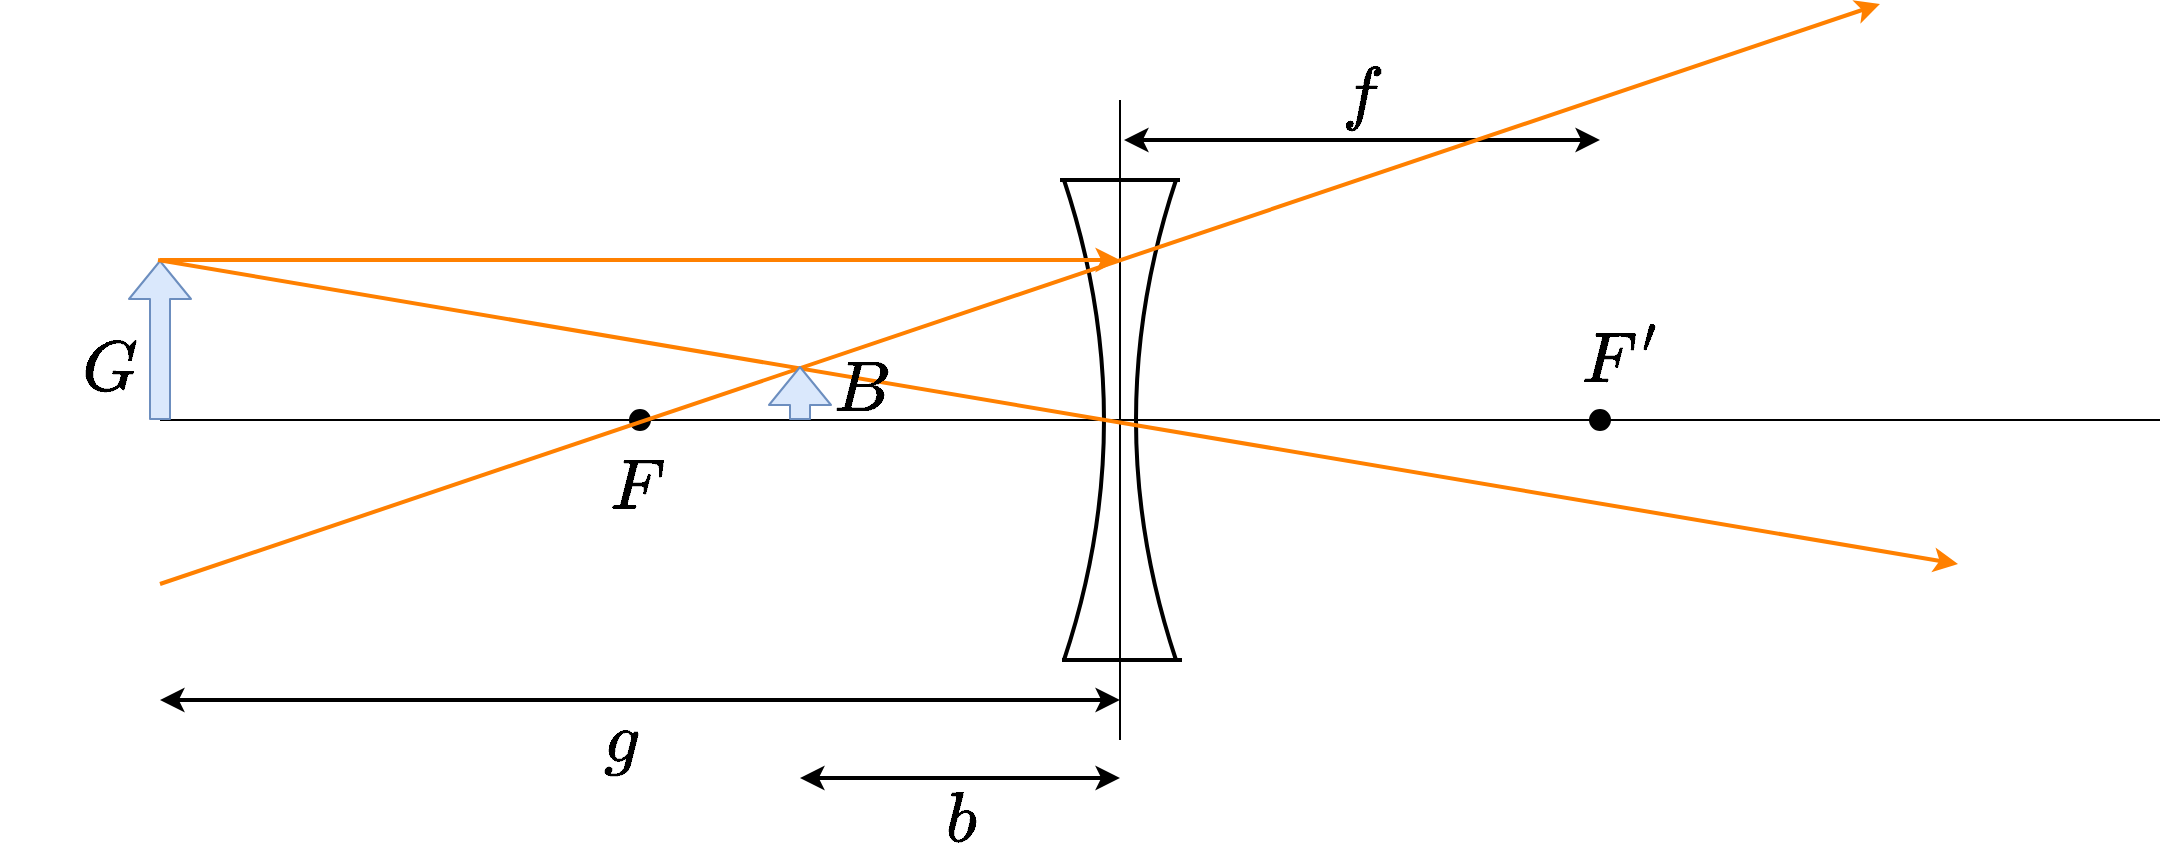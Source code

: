 <mxfile version="17.2.4" type="device"><diagram id="yk_YAQknOWm1ucxQ0pP4" name="Seite-1"><mxGraphModel dx="1845" dy="676" grid="1" gridSize="10" guides="1" tooltips="1" connect="1" arrows="1" fold="1" page="1" pageScale="1" pageWidth="827" pageHeight="1169" math="1" shadow="0"><root><mxCell id="0"/><mxCell id="1" parent="0"/><mxCell id="UqjRuf2m8yZzdRzJUsoR-1" value="" style="endArrow=none;html=1;curved=1;strokeWidth=2;" edge="1" parent="1"><mxGeometry width="50" height="50" relative="1" as="geometry"><mxPoint x="428" y="480" as="sourcePoint"/><mxPoint x="428" y="240" as="targetPoint"/><Array as="points"><mxPoint x="388" y="360"/></Array></mxGeometry></mxCell><mxCell id="UqjRuf2m8yZzdRzJUsoR-2" value="" style="endArrow=none;html=1;curved=1;strokeWidth=2;" edge="1" parent="1"><mxGeometry width="50" height="50" relative="1" as="geometry"><mxPoint x="372" y="240" as="sourcePoint"/><mxPoint x="372" y="480" as="targetPoint"/><Array as="points"><mxPoint x="412" y="360"/></Array></mxGeometry></mxCell><mxCell id="UqjRuf2m8yZzdRzJUsoR-3" value="" style="endArrow=none;html=1;strokeWidth=1;curved=1;" edge="1" parent="1"><mxGeometry width="50" height="50" relative="1" as="geometry"><mxPoint x="400" y="520" as="sourcePoint"/><mxPoint x="400" y="200" as="targetPoint"/></mxGeometry></mxCell><mxCell id="UqjRuf2m8yZzdRzJUsoR-4" value="" style="endArrow=none;html=1;strokeWidth=1;curved=1;startArrow=none;" edge="1" parent="1" source="UqjRuf2m8yZzdRzJUsoR-5"><mxGeometry width="50" height="50" relative="1" as="geometry"><mxPoint x="-80" y="360" as="sourcePoint"/><mxPoint x="920" y="360" as="targetPoint"/></mxGeometry></mxCell><mxCell id="UqjRuf2m8yZzdRzJUsoR-5" value="" style="ellipse;whiteSpace=wrap;html=1;aspect=fixed;fillColor=#000000;" vertex="1" parent="1"><mxGeometry x="635" y="355" width="10" height="10" as="geometry"/></mxCell><mxCell id="UqjRuf2m8yZzdRzJUsoR-6" value="" style="endArrow=none;html=1;strokeWidth=1;curved=1;startArrow=none;" edge="1" parent="1" source="UqjRuf2m8yZzdRzJUsoR-7" target="UqjRuf2m8yZzdRzJUsoR-5"><mxGeometry width="50" height="50" relative="1" as="geometry"><mxPoint x="-80" y="360" as="sourcePoint"/><mxPoint x="920" y="360" as="targetPoint"/></mxGeometry></mxCell><mxCell id="UqjRuf2m8yZzdRzJUsoR-7" value="" style="ellipse;whiteSpace=wrap;html=1;aspect=fixed;fillColor=#000000;" vertex="1" parent="1"><mxGeometry x="155" y="355" width="10" height="10" as="geometry"/></mxCell><mxCell id="UqjRuf2m8yZzdRzJUsoR-8" value="" style="endArrow=none;html=1;strokeWidth=1;curved=1;" edge="1" parent="1" target="UqjRuf2m8yZzdRzJUsoR-7"><mxGeometry width="50" height="50" relative="1" as="geometry"><mxPoint x="-80" y="360" as="sourcePoint"/><mxPoint x="635" y="360" as="targetPoint"/></mxGeometry></mxCell><mxCell id="UqjRuf2m8yZzdRzJUsoR-9" value="$$F$$" style="text;html=1;resizable=0;autosize=1;align=center;verticalAlign=middle;points=[];fillColor=none;strokeColor=none;rounded=0;fontSize=30;" vertex="1" parent="1"><mxGeometry x="108" y="374" width="100" height="40" as="geometry"/></mxCell><mxCell id="UqjRuf2m8yZzdRzJUsoR-10" value="$$F^\prime$$" style="text;html=1;resizable=0;autosize=1;align=center;verticalAlign=middle;points=[];fillColor=none;strokeColor=none;rounded=0;fontSize=30;" vertex="1" parent="1"><mxGeometry x="550" y="310" width="200" height="40" as="geometry"/></mxCell><mxCell id="UqjRuf2m8yZzdRzJUsoR-11" value="" style="shape=flexArrow;endArrow=classic;html=1;fontSize=30;strokeWidth=1;curved=1;fillColor=#dae8fc;strokeColor=#6c8ebf;" edge="1" parent="1"><mxGeometry width="50" height="50" relative="1" as="geometry"><mxPoint x="-80" y="360" as="sourcePoint"/><mxPoint x="-80" y="280" as="targetPoint"/></mxGeometry></mxCell><mxCell id="UqjRuf2m8yZzdRzJUsoR-13" value="" style="endArrow=classic;html=1;fontSize=30;strokeWidth=2;curved=1;strokeColor=#FF8000;" edge="1" parent="1"><mxGeometry width="50" height="50" relative="1" as="geometry"><mxPoint x="-80" y="280" as="sourcePoint"/><mxPoint x="400" y="280" as="targetPoint"/></mxGeometry></mxCell><mxCell id="UqjRuf2m8yZzdRzJUsoR-14" value="" style="endArrow=classic;html=1;fontSize=30;strokeWidth=2;curved=1;strokeColor=#FF8000;" edge="1" parent="1"><mxGeometry width="50" height="50" relative="1" as="geometry"><mxPoint x="-81" y="280" as="sourcePoint"/><mxPoint x="819" y="432" as="targetPoint"/></mxGeometry></mxCell><mxCell id="UqjRuf2m8yZzdRzJUsoR-17" value="" style="endArrow=classic;startArrow=classic;html=1;fontSize=30;strokeColor=#000000;strokeWidth=2;curved=1;" edge="1" parent="1"><mxGeometry width="50" height="50" relative="1" as="geometry"><mxPoint x="400" y="500" as="sourcePoint"/><mxPoint x="-80" y="500" as="targetPoint"/></mxGeometry></mxCell><mxCell id="UqjRuf2m8yZzdRzJUsoR-18" value="$$g$$" style="text;html=1;resizable=0;autosize=1;align=center;verticalAlign=middle;points=[];fillColor=none;strokeColor=none;rounded=0;fontSize=30;" vertex="1" parent="1"><mxGeometry x="100" y="500" width="100" height="40" as="geometry"/></mxCell><mxCell id="UqjRuf2m8yZzdRzJUsoR-19" value="" style="endArrow=classic;startArrow=classic;html=1;fontSize=30;strokeColor=#000000;strokeWidth=2;curved=1;" edge="1" parent="1"><mxGeometry width="50" height="50" relative="1" as="geometry"><mxPoint x="400" y="539" as="sourcePoint"/><mxPoint x="240" y="539" as="targetPoint"/></mxGeometry></mxCell><mxCell id="UqjRuf2m8yZzdRzJUsoR-20" value="$$b$$" style="text;html=1;resizable=0;autosize=1;align=center;verticalAlign=middle;points=[];fillColor=none;strokeColor=none;rounded=0;fontSize=30;" vertex="1" parent="1"><mxGeometry x="270" y="540" width="100" height="40" as="geometry"/></mxCell><mxCell id="UqjRuf2m8yZzdRzJUsoR-21" value="$$G$$" style="text;html=1;resizable=0;autosize=1;align=center;verticalAlign=middle;points=[];fillColor=none;strokeColor=none;rounded=0;fontSize=30;" vertex="1" parent="1"><mxGeometry x="-160" y="315" width="110" height="40" as="geometry"/></mxCell><mxCell id="UqjRuf2m8yZzdRzJUsoR-22" value="$$B$$" style="text;html=1;resizable=0;autosize=1;align=center;verticalAlign=middle;points=[];fillColor=none;strokeColor=none;rounded=0;fontSize=30;" vertex="1" parent="1"><mxGeometry x="220" y="325" width="100" height="40" as="geometry"/></mxCell><mxCell id="UqjRuf2m8yZzdRzJUsoR-23" value="" style="endArrow=classic;startArrow=classic;html=1;fontSize=30;strokeColor=#000000;strokeWidth=2;curved=1;" edge="1" parent="1"><mxGeometry width="50" height="50" relative="1" as="geometry"><mxPoint x="640" y="220" as="sourcePoint"/><mxPoint x="402" y="220" as="targetPoint"/></mxGeometry></mxCell><mxCell id="UqjRuf2m8yZzdRzJUsoR-24" value="$$f$$" style="text;html=1;resizable=0;autosize=1;align=center;verticalAlign=middle;points=[];fillColor=none;strokeColor=none;rounded=0;fontSize=30;" vertex="1" parent="1"><mxGeometry x="475" y="178" width="90" height="40" as="geometry"/></mxCell><mxCell id="UqjRuf2m8yZzdRzJUsoR-25" value="" style="endArrow=none;html=1;fontSize=30;strokeColor=#000000;strokeWidth=2;curved=1;" edge="1" parent="1"><mxGeometry width="50" height="50" relative="1" as="geometry"><mxPoint x="370" y="240" as="sourcePoint"/><mxPoint x="430" y="240" as="targetPoint"/></mxGeometry></mxCell><mxCell id="UqjRuf2m8yZzdRzJUsoR-26" value="" style="endArrow=none;html=1;fontSize=30;strokeColor=#000000;strokeWidth=2;curved=1;" edge="1" parent="1"><mxGeometry width="50" height="50" relative="1" as="geometry"><mxPoint x="371" y="480" as="sourcePoint"/><mxPoint x="431" y="480" as="targetPoint"/></mxGeometry></mxCell><mxCell id="UqjRuf2m8yZzdRzJUsoR-27" value="" style="endArrow=classic;html=1;fontSize=30;strokeWidth=2;curved=1;strokeColor=#FF8000;" edge="1" parent="1"><mxGeometry width="50" height="50" relative="1" as="geometry"><mxPoint x="-80" y="442" as="sourcePoint"/><mxPoint x="780" y="152" as="targetPoint"/></mxGeometry></mxCell><mxCell id="UqjRuf2m8yZzdRzJUsoR-28" value="" style="shape=flexArrow;endArrow=classic;html=1;fontSize=30;strokeWidth=1;curved=1;fillColor=#dae8fc;strokeColor=#6c8ebf;" edge="1" parent="1"><mxGeometry width="50" height="50" relative="1" as="geometry"><mxPoint x="240" y="360" as="sourcePoint"/><mxPoint x="240" y="333" as="targetPoint"/></mxGeometry></mxCell></root></mxGraphModel></diagram></mxfile>